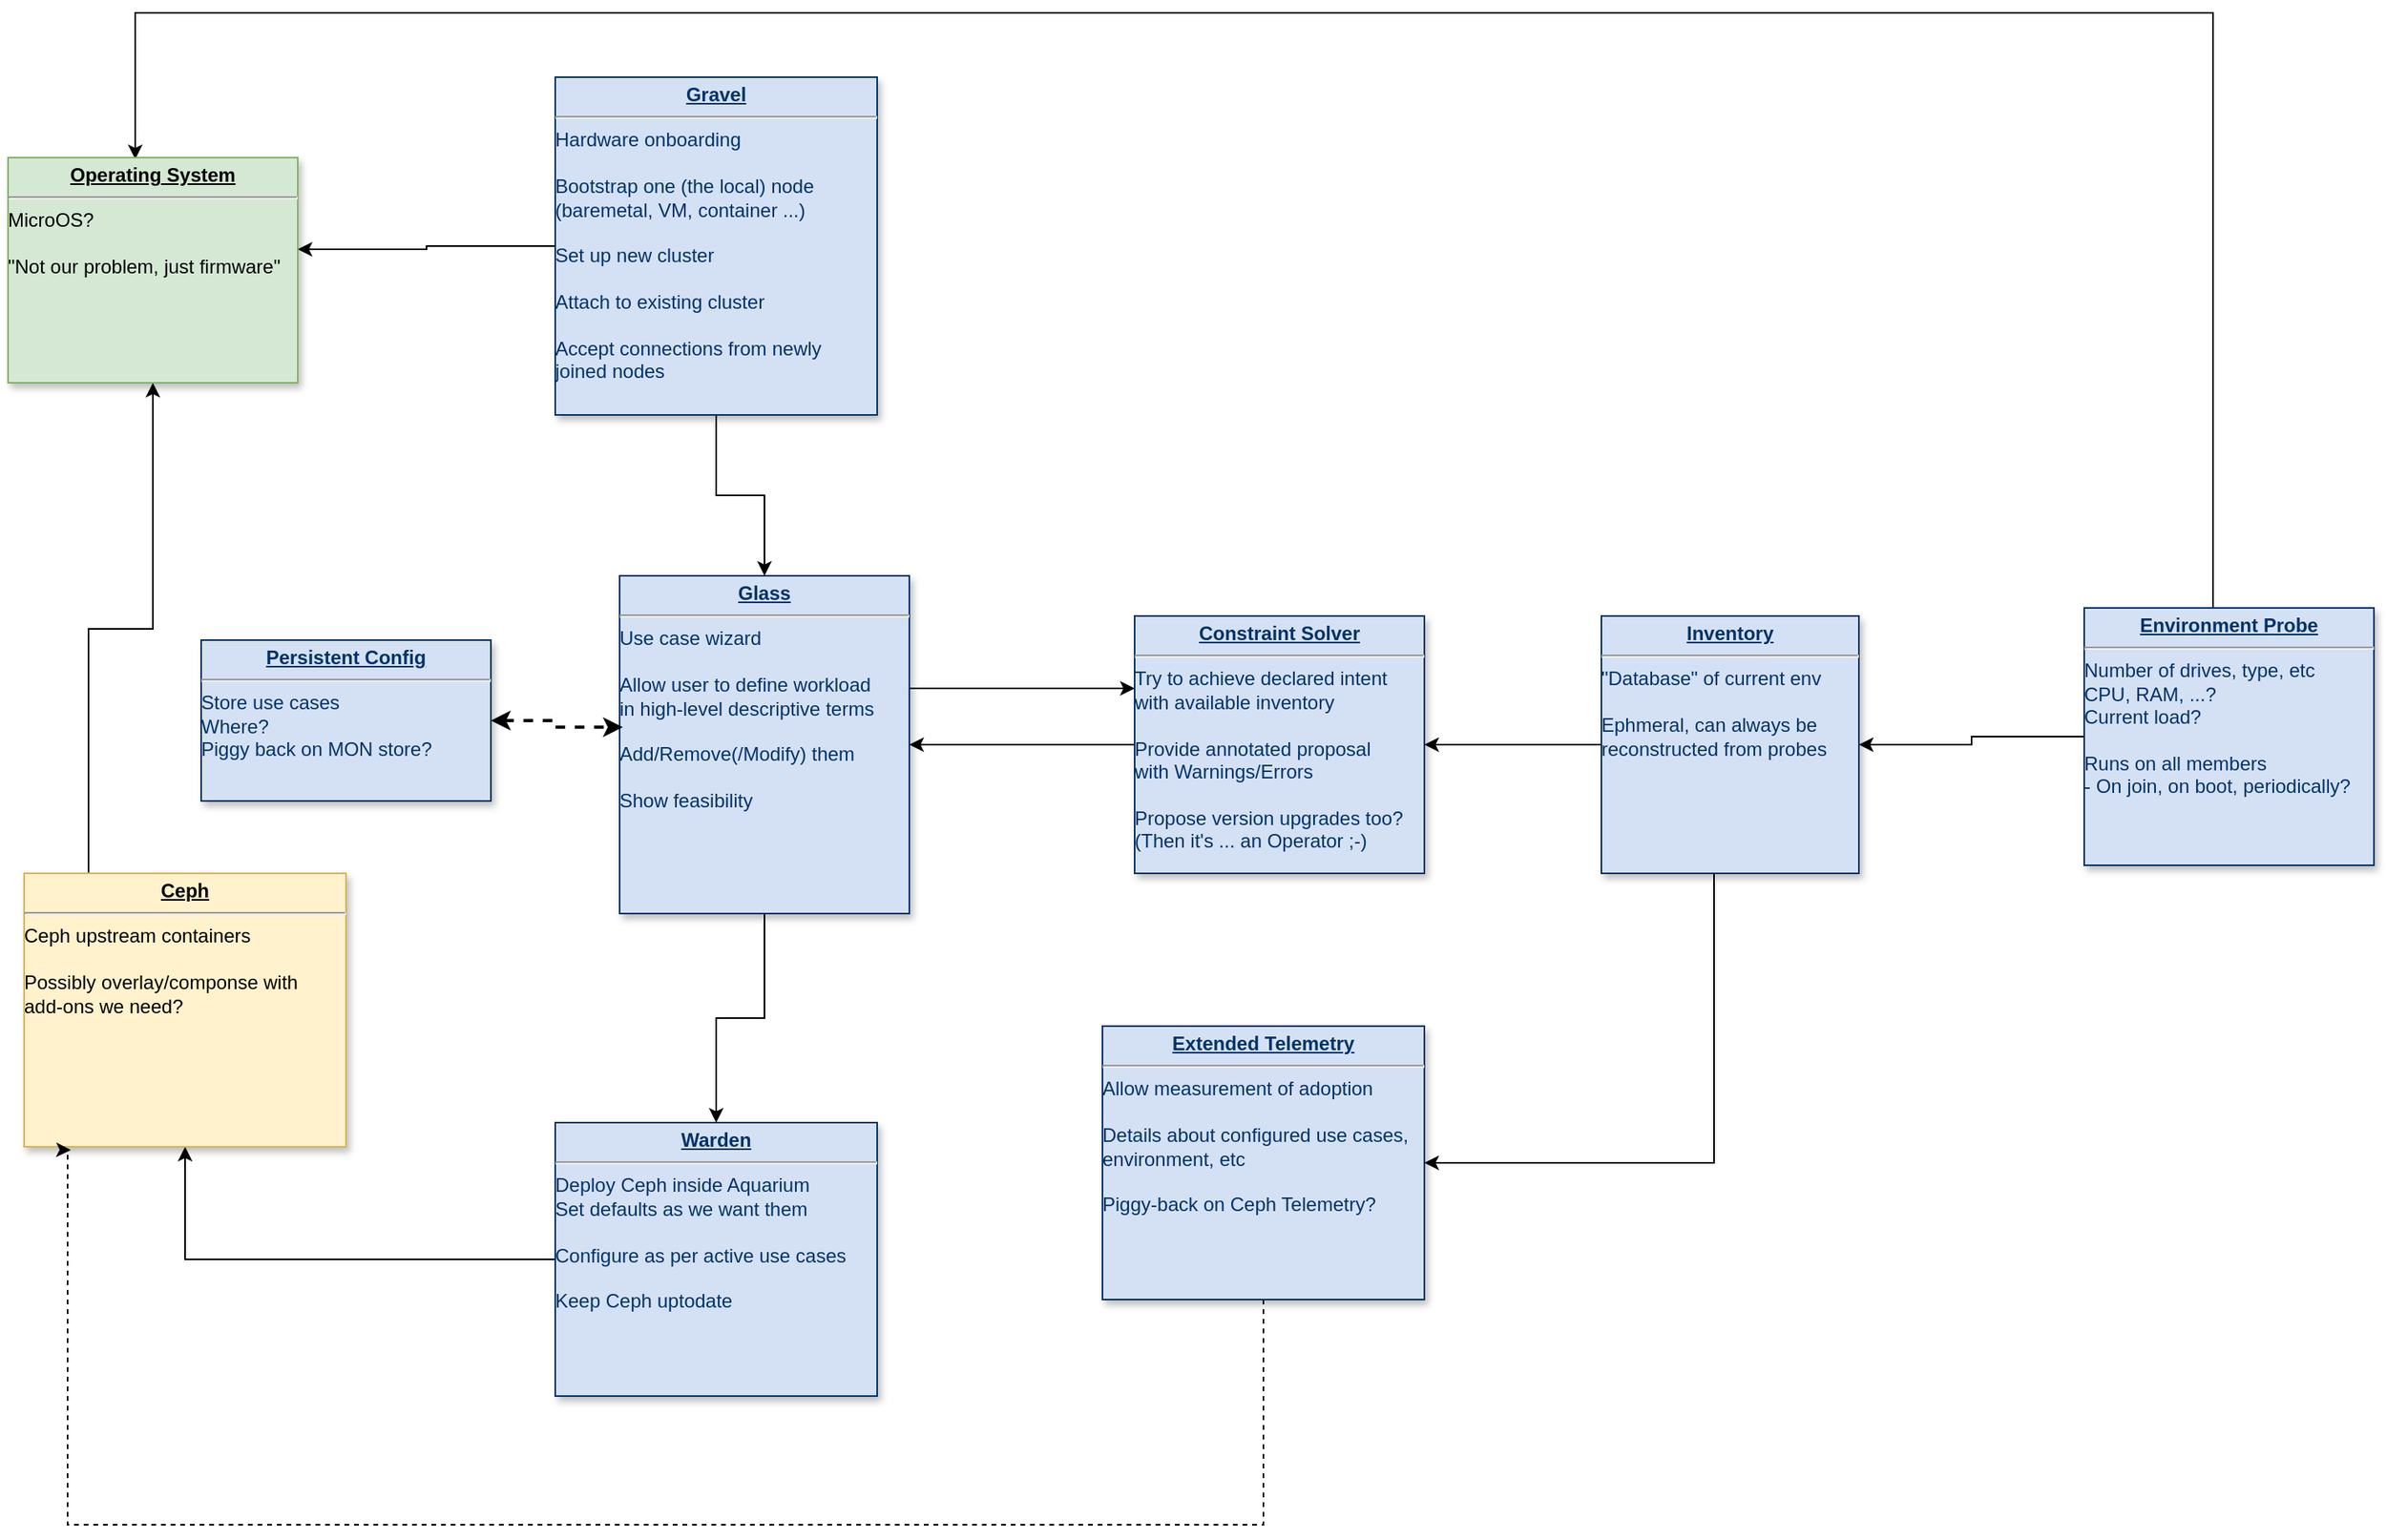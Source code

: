 <mxfile version="14.3.0" type="github"><diagram name="Page-1" id="efa7a0a1-bf9b-a30e-e6df-94a7791c09e9"><mxGraphModel dx="2058" dy="1169" grid="1" gridSize="10" guides="1" tooltips="1" connect="1" arrows="1" fold="1" page="1" pageScale="1" pageWidth="3300" pageHeight="4681" background="#ffffff" math="0" shadow="0"><root><mxCell id="0"/><mxCell id="1" parent="0"/><mxCell id="SqwlcNZXzuHEYifXbQA2-129" style="edgeStyle=orthogonalEdgeStyle;rounded=0;orthogonalLoop=1;jettySize=auto;html=1;entryX=1;entryY=0.5;entryDx=0;entryDy=0;" edge="1" parent="1" source="25" target="SqwlcNZXzuHEYifXbQA2-122"><mxGeometry relative="1" as="geometry"/></mxCell><mxCell id="SqwlcNZXzuHEYifXbQA2-133" style="edgeStyle=orthogonalEdgeStyle;rounded=0;orthogonalLoop=1;jettySize=auto;html=1;entryX=0.439;entryY=0.007;entryDx=0;entryDy=0;entryPerimeter=0;" edge="1" parent="1" source="25" target="SqwlcNZXzuHEYifXbQA2-121"><mxGeometry relative="1" as="geometry"><Array as="points"><mxPoint x="1420" y="80"/><mxPoint x="129" y="80"/></Array></mxGeometry></mxCell><mxCell id="25" value="&lt;p style=&quot;margin: 0px ; margin-top: 4px ; text-align: center ; text-decoration: underline&quot;&gt;&lt;strong&gt;Environment Probe&lt;br&gt;&lt;/strong&gt;&lt;/p&gt;&lt;hr&gt;&lt;div&gt;Number of drives, type, etc&lt;/div&gt;&lt;div&gt;CPU, RAM, ...?&lt;/div&gt;&lt;div&gt;Current load?&lt;/div&gt;&lt;div&gt;&lt;br&gt;&lt;/div&gt;&lt;div&gt;Runs on all members&lt;/div&gt;&lt;div&gt;- On join, on boot, periodically?&lt;br&gt;&lt;/div&gt;" style="verticalAlign=top;align=left;overflow=fill;fontSize=12;fontFamily=Helvetica;html=1;strokeColor=#003366;shadow=1;fillColor=#D4E1F5;fontColor=#003366" parent="1" vertex="1"><mxGeometry x="1340" y="450" width="180" height="160" as="geometry"/></mxCell><mxCell id="SqwlcNZXzuHEYifXbQA2-126" style="edgeStyle=orthogonalEdgeStyle;rounded=0;orthogonalLoop=1;jettySize=auto;html=1;" edge="1" parent="1" source="SqwlcNZXzuHEYifXbQA2-114" target="SqwlcNZXzuHEYifXbQA2-115"><mxGeometry relative="1" as="geometry"><Array as="points"><mxPoint x="670" y="500"/><mxPoint x="670" y="500"/></Array></mxGeometry></mxCell><mxCell id="SqwlcNZXzuHEYifXbQA2-131" style="edgeStyle=orthogonalEdgeStyle;rounded=0;orthogonalLoop=1;jettySize=auto;html=1;entryX=0.5;entryY=0;entryDx=0;entryDy=0;" edge="1" parent="1" source="SqwlcNZXzuHEYifXbQA2-114" target="SqwlcNZXzuHEYifXbQA2-116"><mxGeometry relative="1" as="geometry"/></mxCell><mxCell id="SqwlcNZXzuHEYifXbQA2-114" value="&lt;p style=&quot;margin: 0px ; margin-top: 4px ; text-align: center ; text-decoration: underline&quot;&gt;&lt;strong&gt;Glass&lt;br&gt;&lt;/strong&gt;&lt;/p&gt;&lt;hr&gt;&lt;div&gt;Use case wizard&lt;/div&gt;&lt;div&gt;&lt;br&gt;&lt;/div&gt;&lt;div&gt;Allow user to define workload&lt;/div&gt;&lt;div&gt;in high-level descriptive terms&lt;/div&gt;&lt;div&gt;&lt;br&gt;&lt;/div&gt;&lt;div&gt;Add/Remove(/Modify) them&lt;/div&gt;&lt;div&gt;&lt;br&gt;&lt;/div&gt;&lt;div&gt;Show feasibility&lt;br&gt;&lt;/div&gt;" style="verticalAlign=top;align=left;overflow=fill;fontSize=12;fontFamily=Helvetica;html=1;strokeColor=#003366;shadow=1;fillColor=#D4E1F5;fontColor=#003366" vertex="1" parent="1"><mxGeometry x="430" y="430" width="180" height="210" as="geometry"/></mxCell><mxCell id="SqwlcNZXzuHEYifXbQA2-127" style="edgeStyle=orthogonalEdgeStyle;rounded=0;orthogonalLoop=1;jettySize=auto;html=1;entryX=1;entryY=0.5;entryDx=0;entryDy=0;" edge="1" parent="1" source="SqwlcNZXzuHEYifXbQA2-115" target="SqwlcNZXzuHEYifXbQA2-114"><mxGeometry relative="1" as="geometry"/></mxCell><mxCell id="SqwlcNZXzuHEYifXbQA2-115" value="&lt;p style=&quot;margin: 0px ; margin-top: 4px ; text-align: center ; text-decoration: underline&quot;&gt;&lt;strong&gt;Constraint Solver&lt;br&gt;&lt;/strong&gt;&lt;/p&gt;&lt;hr&gt;&lt;div&gt;Try to achieve declared intent&lt;/div&gt;&lt;div&gt;with available inventory&lt;/div&gt;&lt;div&gt;&lt;br&gt;&lt;/div&gt;&lt;div&gt;Provide annotated proposal&lt;/div&gt;&lt;div&gt;with Warnings/Errors&lt;/div&gt;&lt;div&gt;&lt;br&gt;&lt;/div&gt;&lt;div&gt;Propose version upgrades too?&lt;/div&gt;&lt;div&gt;(Then it's ... an Operator ;-)&lt;br&gt;&lt;/div&gt;" style="verticalAlign=top;align=left;overflow=fill;fontSize=12;fontFamily=Helvetica;html=1;strokeColor=#003366;shadow=1;fillColor=#D4E1F5;fontColor=#003366" vertex="1" parent="1"><mxGeometry x="750" y="455" width="180" height="160" as="geometry"/></mxCell><mxCell id="SqwlcNZXzuHEYifXbQA2-134" style="edgeStyle=orthogonalEdgeStyle;rounded=0;orthogonalLoop=1;jettySize=auto;html=1;entryX=0.5;entryY=1;entryDx=0;entryDy=0;" edge="1" parent="1" source="SqwlcNZXzuHEYifXbQA2-116" target="SqwlcNZXzuHEYifXbQA2-118"><mxGeometry relative="1" as="geometry"/></mxCell><mxCell id="SqwlcNZXzuHEYifXbQA2-116" value="&lt;p style=&quot;margin: 0px ; margin-top: 4px ; text-align: center ; text-decoration: underline&quot;&gt;&lt;strong&gt;Warden&lt;br&gt;&lt;/strong&gt;&lt;/p&gt;&lt;hr&gt;&lt;div&gt;Deploy Ceph inside Aquarium&lt;/div&gt;&lt;div&gt;Set defaults as we want them&lt;/div&gt;&lt;div&gt;&lt;br&gt;&lt;/div&gt;&lt;div&gt;Configure as per active use cases&lt;/div&gt;&lt;div&gt;&lt;br&gt;&lt;/div&gt;&lt;div&gt;Keep Ceph uptodate&lt;br&gt;&lt;/div&gt;" style="verticalAlign=top;align=left;overflow=fill;fontSize=12;fontFamily=Helvetica;html=1;strokeColor=#003366;shadow=1;fillColor=#D4E1F5;fontColor=#003366" vertex="1" parent="1"><mxGeometry x="390" y="770" width="200" height="170" as="geometry"/></mxCell><mxCell id="SqwlcNZXzuHEYifXbQA2-123" style="edgeStyle=orthogonalEdgeStyle;rounded=0;orthogonalLoop=1;jettySize=auto;html=1;entryX=0.5;entryY=0;entryDx=0;entryDy=0;" edge="1" parent="1" source="SqwlcNZXzuHEYifXbQA2-117" target="SqwlcNZXzuHEYifXbQA2-114"><mxGeometry relative="1" as="geometry"/></mxCell><mxCell id="SqwlcNZXzuHEYifXbQA2-132" style="edgeStyle=orthogonalEdgeStyle;rounded=0;orthogonalLoop=1;jettySize=auto;html=1;entryX=1;entryY=0.407;entryDx=0;entryDy=0;entryPerimeter=0;" edge="1" parent="1" source="SqwlcNZXzuHEYifXbQA2-117" target="SqwlcNZXzuHEYifXbQA2-121"><mxGeometry relative="1" as="geometry"/></mxCell><mxCell id="SqwlcNZXzuHEYifXbQA2-117" value="&lt;p style=&quot;margin: 0px ; margin-top: 4px ; text-align: center ; text-decoration: underline&quot;&gt;&lt;strong&gt;Gravel&lt;br&gt;&lt;/strong&gt;&lt;/p&gt;&lt;hr&gt;&lt;div&gt;Hardware onboarding&lt;/div&gt;&lt;div&gt;&lt;br&gt;&lt;/div&gt;&lt;div&gt;Bootstrap one (the local) node&lt;/div&gt;&lt;div&gt;(baremetal, VM, container ...)&lt;/div&gt;&lt;div&gt;&lt;br&gt;&lt;/div&gt;&lt;div&gt;Set up new cluster&lt;/div&gt;&lt;div&gt;&lt;br&gt;&lt;/div&gt;&lt;div&gt;Attach to existing cluster&lt;/div&gt;&lt;div&gt;&lt;br&gt;&lt;/div&gt;&lt;div&gt;Accept connections from newly&lt;/div&gt;&lt;div&gt;joined nodes&lt;br&gt;&lt;/div&gt;" style="verticalAlign=top;align=left;overflow=fill;fontSize=12;fontFamily=Helvetica;html=1;strokeColor=#003366;shadow=1;fillColor=#D4E1F5;fontColor=#003366" vertex="1" parent="1"><mxGeometry x="390" y="120" width="200" height="210" as="geometry"/></mxCell><mxCell id="SqwlcNZXzuHEYifXbQA2-135" style="edgeStyle=orthogonalEdgeStyle;rounded=0;orthogonalLoop=1;jettySize=auto;html=1;entryX=0.5;entryY=1;entryDx=0;entryDy=0;" edge="1" parent="1" source="SqwlcNZXzuHEYifXbQA2-118" target="SqwlcNZXzuHEYifXbQA2-121"><mxGeometry relative="1" as="geometry"><Array as="points"><mxPoint x="100" y="463"/><mxPoint x="140" y="463"/></Array></mxGeometry></mxCell><mxCell id="SqwlcNZXzuHEYifXbQA2-118" value="&lt;p style=&quot;margin: 0px ; margin-top: 4px ; text-align: center ; text-decoration: underline&quot;&gt;&lt;strong&gt;Ceph&lt;br&gt;&lt;/strong&gt;&lt;/p&gt;&lt;hr&gt;&lt;div&gt;Ceph upstream containers&lt;/div&gt;&lt;div&gt;&lt;br&gt;&lt;/div&gt;&lt;div&gt;Possibly overlay/componse with&lt;/div&gt;&lt;div&gt;add-ons we need?&lt;br&gt;&lt;/div&gt;" style="verticalAlign=top;align=left;overflow=fill;fontSize=12;fontFamily=Helvetica;html=1;strokeColor=#d6b656;shadow=1;fillColor=#fff2cc;" vertex="1" parent="1"><mxGeometry x="60" y="615" width="200" height="170" as="geometry"/></mxCell><mxCell id="SqwlcNZXzuHEYifXbQA2-136" style="edgeStyle=orthogonalEdgeStyle;rounded=0;orthogonalLoop=1;jettySize=auto;html=1;dashed=1;entryX=0.145;entryY=1.012;entryDx=0;entryDy=0;entryPerimeter=0;" edge="1" parent="1" source="SqwlcNZXzuHEYifXbQA2-119" target="SqwlcNZXzuHEYifXbQA2-118"><mxGeometry relative="1" as="geometry"><mxPoint x="80" y="880" as="targetPoint"/><Array as="points"><mxPoint x="830" y="1020"/><mxPoint x="87" y="1020"/><mxPoint x="87" y="787"/></Array></mxGeometry></mxCell><mxCell id="SqwlcNZXzuHEYifXbQA2-119" value="&lt;p style=&quot;margin: 0px ; margin-top: 4px ; text-align: center ; text-decoration: underline&quot;&gt;&lt;strong&gt;Extended Telemetry&lt;br&gt;&lt;/strong&gt;&lt;/p&gt;&lt;hr&gt;&lt;div&gt;Allow measurement of adoption&lt;/div&gt;&lt;div&gt;&lt;br&gt;&lt;/div&gt;&lt;div&gt;Details about configured use cases,&lt;/div&gt;&lt;div&gt;environment, etc&lt;/div&gt;&lt;div&gt;&lt;br&gt;&lt;/div&gt;&lt;div&gt;Piggy-back on Ceph Telemetry?&lt;br&gt;&lt;/div&gt;" style="verticalAlign=top;align=left;overflow=fill;fontSize=12;fontFamily=Helvetica;html=1;strokeColor=#003366;shadow=1;fillColor=#D4E1F5;fontColor=#003366" vertex="1" parent="1"><mxGeometry x="730" y="710" width="200" height="170" as="geometry"/></mxCell><mxCell id="SqwlcNZXzuHEYifXbQA2-121" value="&lt;p style=&quot;margin: 0px ; margin-top: 4px ; text-align: center ; text-decoration: underline&quot;&gt;&lt;strong&gt;Operating System&lt;br&gt;&lt;/strong&gt;&lt;/p&gt;&lt;hr&gt;&lt;div&gt;MicroOS?&lt;/div&gt;&lt;div&gt;&lt;br&gt;&lt;/div&gt;&lt;div&gt;&quot;Not our problem, just firmware&quot;&lt;br&gt;&lt;/div&gt;" style="verticalAlign=top;align=left;overflow=fill;fontSize=12;fontFamily=Helvetica;html=1;strokeColor=#82b366;shadow=1;fillColor=#d5e8d4;" vertex="1" parent="1"><mxGeometry x="50" y="170" width="180" height="140" as="geometry"/></mxCell><mxCell id="SqwlcNZXzuHEYifXbQA2-128" style="edgeStyle=orthogonalEdgeStyle;rounded=0;orthogonalLoop=1;jettySize=auto;html=1;entryX=1;entryY=0.5;entryDx=0;entryDy=0;" edge="1" parent="1" source="SqwlcNZXzuHEYifXbQA2-122" target="SqwlcNZXzuHEYifXbQA2-115"><mxGeometry relative="1" as="geometry"/></mxCell><mxCell id="SqwlcNZXzuHEYifXbQA2-130" style="edgeStyle=orthogonalEdgeStyle;rounded=0;orthogonalLoop=1;jettySize=auto;html=1;entryX=1;entryY=0.5;entryDx=0;entryDy=0;" edge="1" parent="1" source="SqwlcNZXzuHEYifXbQA2-122" target="SqwlcNZXzuHEYifXbQA2-119"><mxGeometry relative="1" as="geometry"><Array as="points"><mxPoint x="1110" y="795"/></Array></mxGeometry></mxCell><mxCell id="SqwlcNZXzuHEYifXbQA2-122" value="&lt;p style=&quot;margin: 0px ; margin-top: 4px ; text-align: center ; text-decoration: underline&quot;&gt;&lt;strong&gt;Inventory&lt;br&gt;&lt;/strong&gt;&lt;/p&gt;&lt;hr&gt;&lt;div&gt;&quot;Database&quot; of current env&lt;/div&gt;&lt;div&gt;&lt;br&gt;&lt;/div&gt;&lt;div&gt;Ephmeral, can always be&lt;/div&gt;&lt;div&gt;reconstructed from probes&lt;br&gt;&lt;/div&gt;" style="verticalAlign=top;align=left;overflow=fill;fontSize=12;fontFamily=Helvetica;html=1;strokeColor=#003366;shadow=1;fillColor=#D4E1F5;fontColor=#003366" vertex="1" parent="1"><mxGeometry x="1040" y="455.0" width="160" height="160" as="geometry"/></mxCell><mxCell id="SqwlcNZXzuHEYifXbQA2-138" style="edgeStyle=orthogonalEdgeStyle;rounded=0;orthogonalLoop=1;jettySize=auto;html=1;entryX=0.011;entryY=0.448;entryDx=0;entryDy=0;entryPerimeter=0;dashed=1;startArrow=classic;startFill=1;strokeWidth=2;" edge="1" parent="1" source="SqwlcNZXzuHEYifXbQA2-137" target="SqwlcNZXzuHEYifXbQA2-114"><mxGeometry relative="1" as="geometry"/></mxCell><mxCell id="SqwlcNZXzuHEYifXbQA2-137" value="&lt;p style=&quot;margin: 0px ; margin-top: 4px ; text-align: center ; text-decoration: underline&quot;&gt;&lt;strong&gt;Persistent Config&lt;br&gt;&lt;/strong&gt;&lt;/p&gt;&lt;hr&gt;&lt;div&gt;Store use cases&lt;/div&gt;&lt;div&gt;Where?&lt;/div&gt;&lt;div&gt;Piggy back on MON store?&lt;br&gt;&lt;/div&gt;" style="verticalAlign=top;align=left;overflow=fill;fontSize=12;fontFamily=Helvetica;html=1;strokeColor=#003366;shadow=1;fillColor=#D4E1F5;fontColor=#003366" vertex="1" parent="1"><mxGeometry x="170" y="470" width="180" height="100" as="geometry"/></mxCell></root></mxGraphModel></diagram></mxfile>
